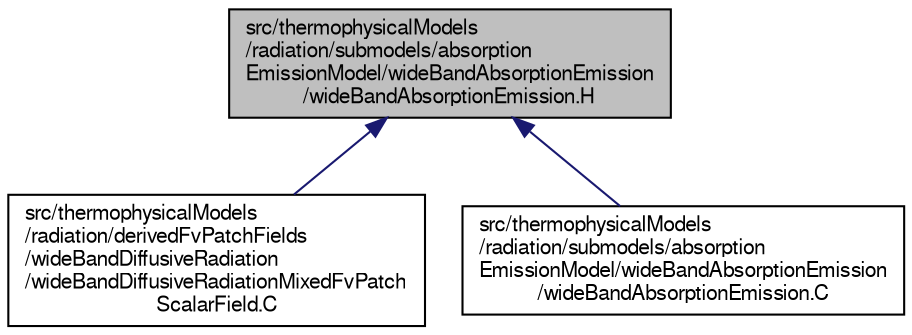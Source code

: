 digraph "src/thermophysicalModels/radiation/submodels/absorptionEmissionModel/wideBandAbsorptionEmission/wideBandAbsorptionEmission.H"
{
  bgcolor="transparent";
  edge [fontname="FreeSans",fontsize="10",labelfontname="FreeSans",labelfontsize="10"];
  node [fontname="FreeSans",fontsize="10",shape=record];
  Node1 [label="src/thermophysicalModels\l/radiation/submodels/absorption\lEmissionModel/wideBandAbsorptionEmission\l/wideBandAbsorptionEmission.H",height=0.2,width=0.4,color="black", fillcolor="grey75", style="filled" fontcolor="black"];
  Node1 -> Node2 [dir="back",color="midnightblue",fontsize="10",style="solid",fontname="FreeSans"];
  Node2 [label="src/thermophysicalModels\l/radiation/derivedFvPatchFields\l/wideBandDiffusiveRadiation\l/wideBandDiffusiveRadiationMixedFvPatch\lScalarField.C",height=0.2,width=0.4,color="black",URL="$a09632.html"];
  Node1 -> Node3 [dir="back",color="midnightblue",fontsize="10",style="solid",fontname="FreeSans"];
  Node3 [label="src/thermophysicalModels\l/radiation/submodels/absorption\lEmissionModel/wideBandAbsorptionEmission\l/wideBandAbsorptionEmission.C",height=0.2,width=0.4,color="black",URL="$a09670.html"];
}
